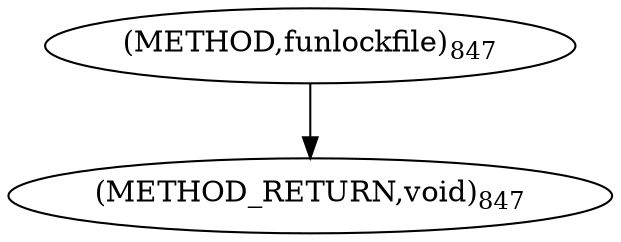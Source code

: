 digraph "funlockfile" {  
"73924" [label = <(METHOD,funlockfile)<SUB>847</SUB>> ]
"73926" [label = <(METHOD_RETURN,void)<SUB>847</SUB>> ]
  "73924" -> "73926" 
}

